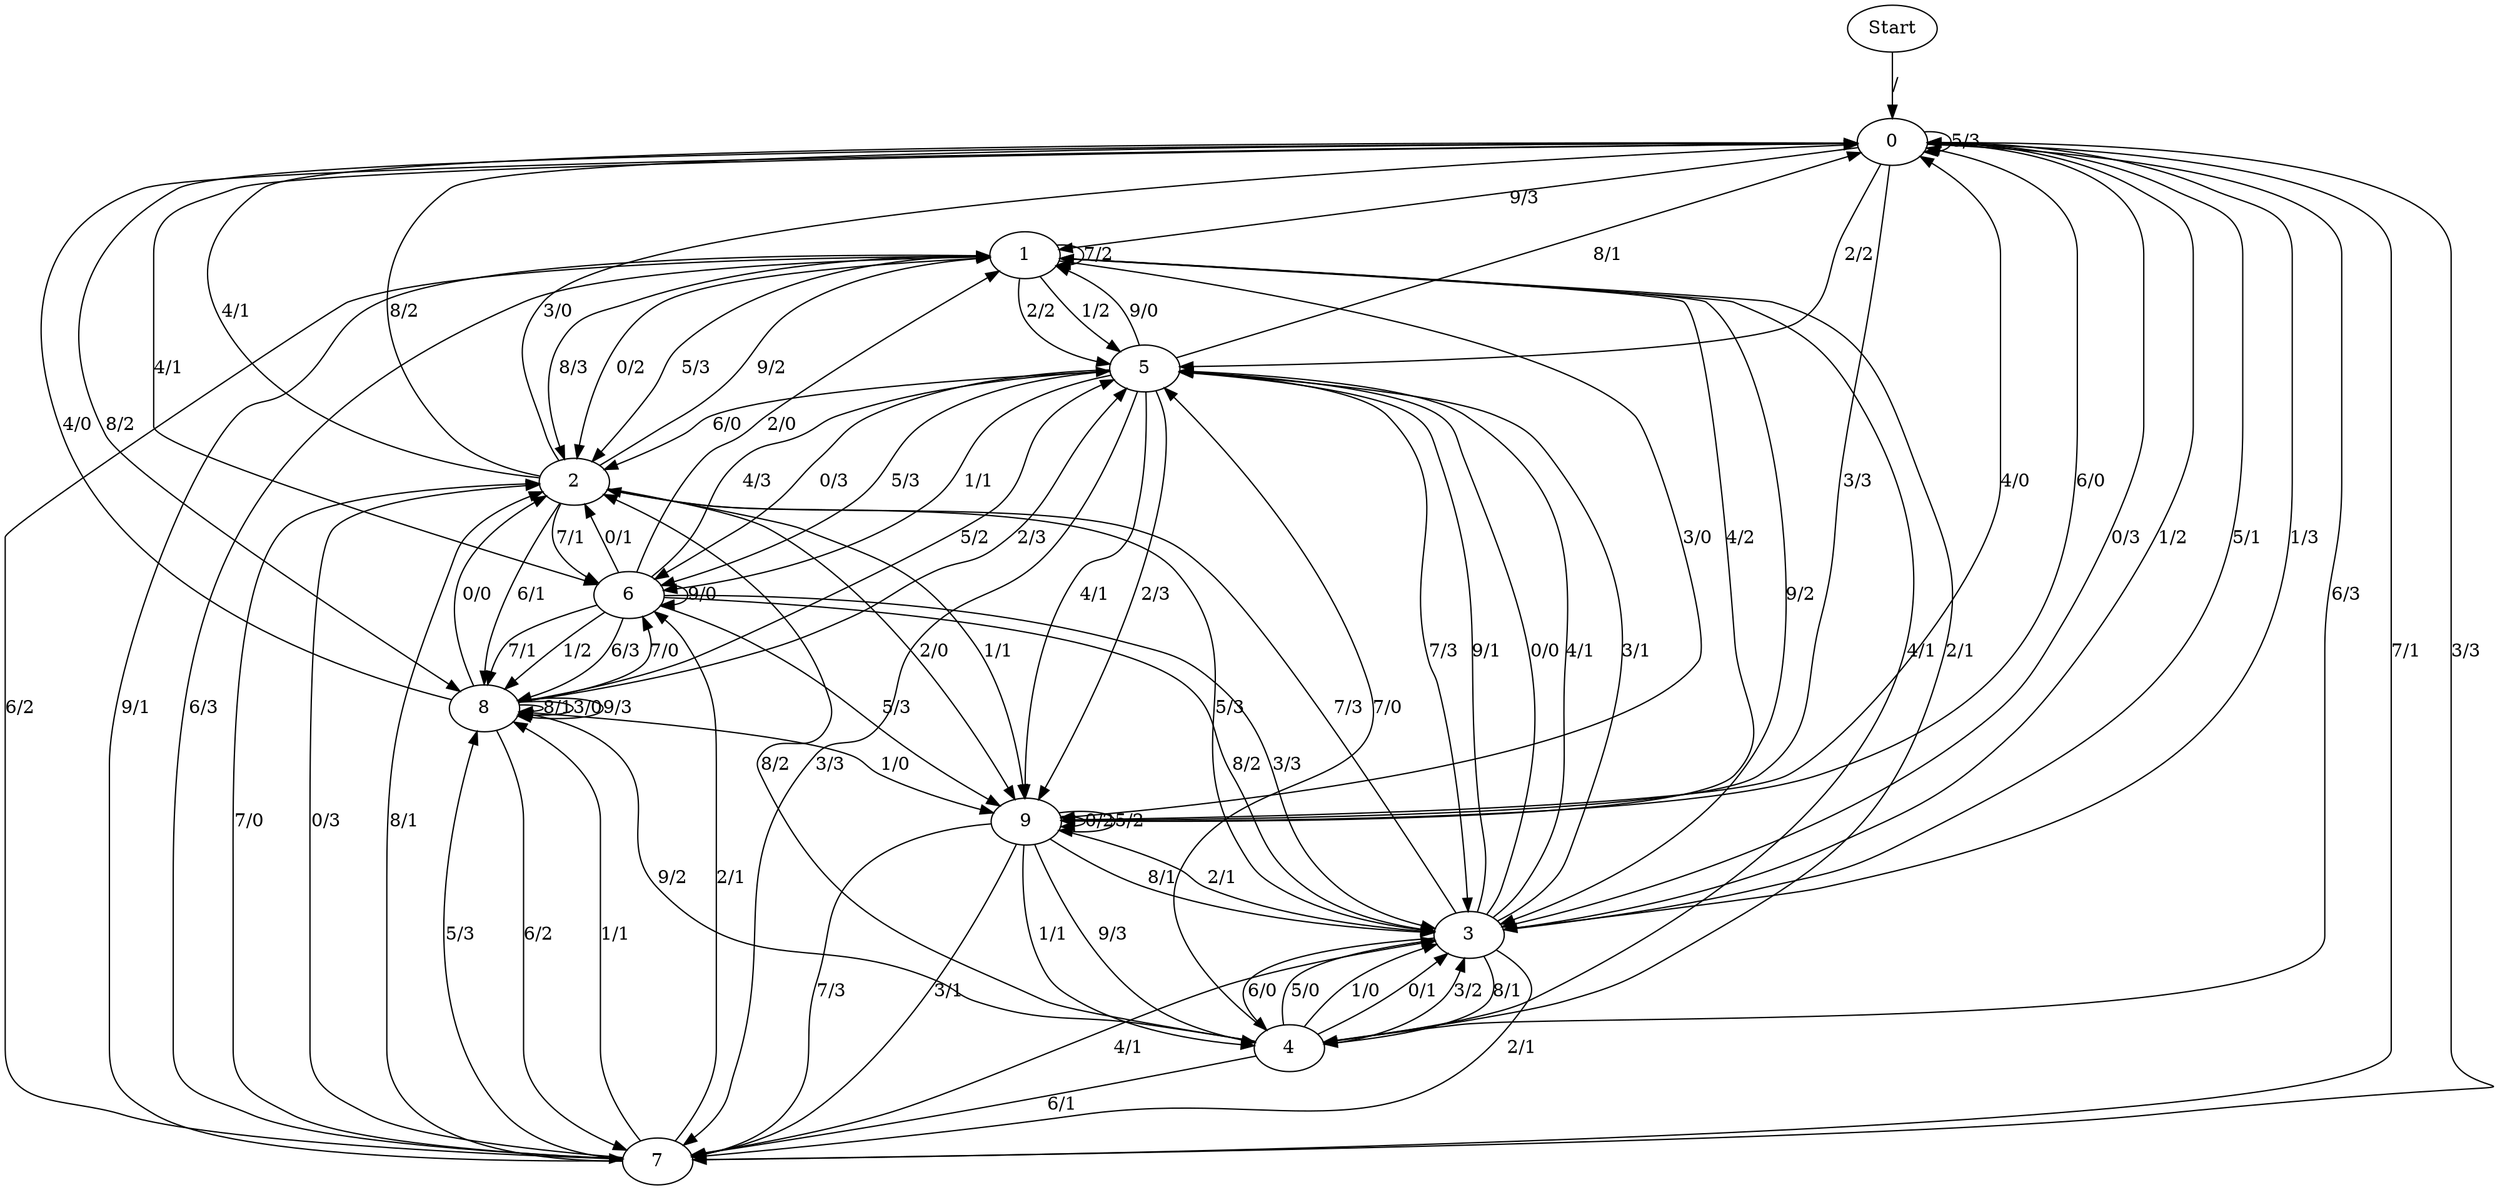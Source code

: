 digraph {
	Start -> 0 [label="/"]
	0 -> 1 [label="9/3"]
	0 -> 5 [label="2/2"]
	0 -> 4 [label="6/3"]
	0 -> 7 [label="7/1"]
	0 -> 9 [label="3/3"]
	0 -> 3 [label="0/3"]
	0 -> 3 [label="1/2"]
	0 -> 8 [label="8/2"]
	0 -> 6 [label="4/1"]
	0 -> 0 [label="5/3"]
	2 -> 8 [label="6/1"]
	2 -> 6 [label="7/1"]
	2 -> 0 [label="4/1"]
	2 -> 1 [label="9/2"]
	2 -> 3 [label="5/3"]
	2 -> 0 [label="8/2"]
	2 -> 0 [label="3/0"]
	2 -> 9 [label="1/1"]
	2 -> 9 [label="2/0"]
	6 -> 5 [label="4/3"]
	6 -> 8 [label="6/3"]
	6 -> 6 [label="9/0"]
	6 -> 9 [label="5/3"]
	6 -> 8 [label="7/1"]
	6 -> 2 [label="0/1"]
	6 -> 3 [label="8/2"]
	6 -> 8 [label="1/2"]
	6 -> 1 [label="2/0"]
	6 -> 3 [label="3/3"]
	5 -> 7 [label="3/3"]
	5 -> 3 [label="7/3"]
	5 -> 6 [label="0/3"]
	5 -> 6 [label="5/3"]
	5 -> 6 [label="1/1"]
	5 -> 0 [label="8/1"]
	5 -> 1 [label="9/0"]
	5 -> 2 [label="6/0"]
	5 -> 9 [label="4/1"]
	5 -> 9 [label="2/3"]
	7 -> 0 [label="3/3"]
	7 -> 8 [label="1/1"]
	7 -> 2 [label="7/0"]
	7 -> 2 [label="0/3"]
	7 -> 1 [label="9/1"]
	7 -> 8 [label="5/3"]
	7 -> 2 [label="8/1"]
	7 -> 6 [label="2/1"]
	7 -> 3 [label="4/1"]
	7 -> 1 [label="6/3"]
	8 -> 8 [label="8/1"]
	8 -> 2 [label="0/0"]
	8 -> 8 [label="3/0"]
	8 -> 7 [label="6/2"]
	8 -> 9 [label="1/0"]
	8 -> 0 [label="4/0"]
	8 -> 6 [label="7/0"]
	8 -> 5 [label="5/2"]
	8 -> 8 [label="9/3"]
	8 -> 5 [label="2/3"]
	9 -> 0 [label="4/0"]
	9 -> 7 [label="7/3"]
	9 -> 0 [label="6/0"]
	9 -> 7 [label="3/1"]
	9 -> 4 [label="1/1"]
	9 -> 9 [label="0/2"]
	9 -> 3 [label="8/1"]
	9 -> 3 [label="2/1"]
	9 -> 9 [label="5/2"]
	9 -> 4 [label="9/3"]
	4 -> 1 [label="4/1"]
	4 -> 3 [label="5/0"]
	4 -> 3 [label="1/0"]
	4 -> 5 [label="7/0"]
	4 -> 2 [label="8/2"]
	4 -> 8 [label="9/2"]
	4 -> 3 [label="0/1"]
	4 -> 3 [label="3/2"]
	4 -> 7 [label="6/1"]
	4 -> 1 [label="2/1"]
	1 -> 5 [label="2/2"]
	1 -> 1 [label="7/2"]
	1 -> 2 [label="0/2"]
	1 -> 5 [label="1/2"]
	1 -> 9 [label="4/2"]
	1 -> 7 [label="6/2"]
	1 -> 3 [label="9/2"]
	1 -> 2 [label="5/3"]
	1 -> 2 [label="8/3"]
	1 -> 9 [label="3/0"]
	3 -> 7 [label="2/1"]
	3 -> 5 [label="9/1"]
	3 -> 5 [label="0/0"]
	3 -> 4 [label="6/0"]
	3 -> 4 [label="8/1"]
	3 -> 0 [label="5/1"]
	3 -> 2 [label="7/3"]
	3 -> 0 [label="1/3"]
	3 -> 5 [label="4/1"]
	3 -> 5 [label="3/1"]
}
